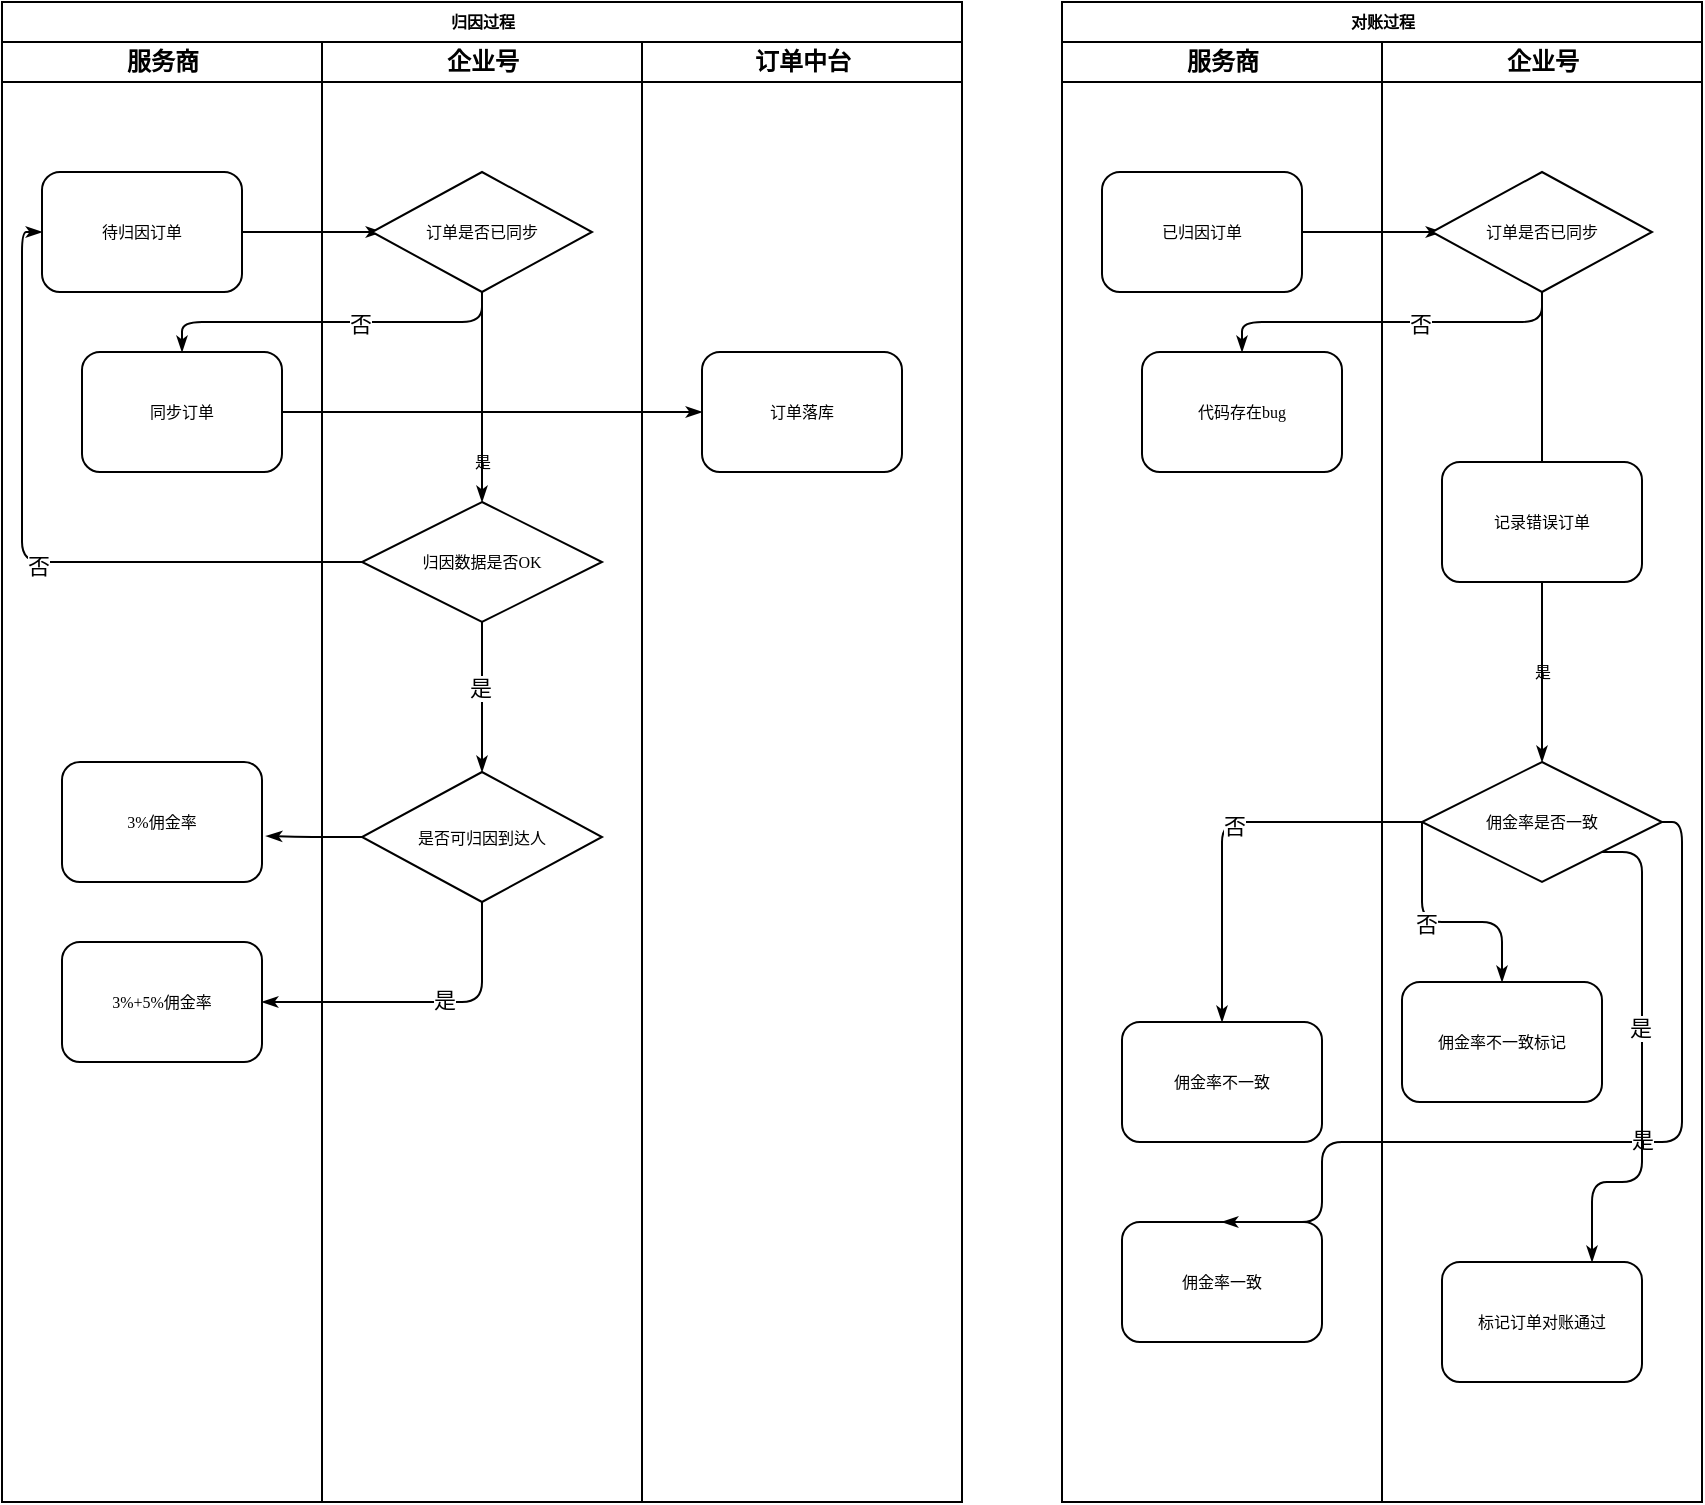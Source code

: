 <mxfile version="14.1.2" type="github">
  <diagram name="Page-1" id="74e2e168-ea6b-b213-b513-2b3c1d86103e">
    <mxGraphModel dx="1382" dy="771" grid="1" gridSize="10" guides="1" tooltips="1" connect="1" arrows="1" fold="1" page="1" pageScale="1" pageWidth="1100" pageHeight="850" background="#ffffff" math="0" shadow="0">
      <root>
        <mxCell id="0" />
        <mxCell id="1" parent="0" />
        <mxCell id="77e6c97f196da883-1" value="归因过程" style="swimlane;html=1;childLayout=stackLayout;startSize=20;rounded=0;shadow=0;labelBackgroundColor=none;strokeWidth=1;fontFamily=Verdana;fontSize=8;align=center;" parent="1" vertex="1">
          <mxGeometry x="70" y="40" width="480" height="750" as="geometry" />
        </mxCell>
        <mxCell id="77e6c97f196da883-2" value="服务商" style="swimlane;html=1;startSize=20;" parent="77e6c97f196da883-1" vertex="1">
          <mxGeometry y="20" width="160" height="730" as="geometry" />
        </mxCell>
        <mxCell id="77e6c97f196da883-8" value="待归因订单" style="rounded=1;whiteSpace=wrap;html=1;shadow=0;labelBackgroundColor=none;strokeWidth=1;fontFamily=Verdana;fontSize=8;align=center;" parent="77e6c97f196da883-2" vertex="1">
          <mxGeometry x="20" y="65" width="100" height="60" as="geometry" />
        </mxCell>
        <mxCell id="77e6c97f196da883-9" value="同步订单" style="rounded=1;whiteSpace=wrap;html=1;shadow=0;labelBackgroundColor=none;strokeWidth=1;fontFamily=Verdana;fontSize=8;align=center;" parent="77e6c97f196da883-2" vertex="1">
          <mxGeometry x="40" y="155" width="100" height="60" as="geometry" />
        </mxCell>
        <mxCell id="77e6c97f196da883-10" value="3%佣金率" style="rounded=1;whiteSpace=wrap;html=1;shadow=0;labelBackgroundColor=none;strokeWidth=1;fontFamily=Verdana;fontSize=8;align=center;" parent="77e6c97f196da883-2" vertex="1">
          <mxGeometry x="30" y="360" width="100" height="60" as="geometry" />
        </mxCell>
        <mxCell id="EeeDL6lvA0u4-PMoKnFE-4" value="3%+5%佣金率" style="rounded=1;whiteSpace=wrap;html=1;shadow=0;labelBackgroundColor=none;strokeWidth=1;fontFamily=Verdana;fontSize=8;align=center;" vertex="1" parent="77e6c97f196da883-2">
          <mxGeometry x="30" y="450" width="100" height="60" as="geometry" />
        </mxCell>
        <mxCell id="77e6c97f196da883-26" style="edgeStyle=orthogonalEdgeStyle;rounded=1;html=1;labelBackgroundColor=none;startArrow=none;startFill=0;startSize=5;endArrow=classicThin;endFill=1;endSize=5;jettySize=auto;orthogonalLoop=1;strokeWidth=1;fontFamily=Verdana;fontSize=8" parent="77e6c97f196da883-1" source="77e6c97f196da883-8" edge="1">
          <mxGeometry relative="1" as="geometry">
            <mxPoint x="190" y="115" as="targetPoint" />
          </mxGeometry>
        </mxCell>
        <mxCell id="77e6c97f196da883-27" style="edgeStyle=orthogonalEdgeStyle;rounded=1;html=1;labelBackgroundColor=none;startArrow=none;startFill=0;startSize=5;endArrow=classicThin;endFill=1;endSize=5;jettySize=auto;orthogonalLoop=1;strokeWidth=1;fontFamily=Verdana;fontSize=8;exitX=0.5;exitY=1;exitDx=0;exitDy=0;" parent="77e6c97f196da883-1" source="889Ckh-F-cLSvllYCXN9-1" target="77e6c97f196da883-9" edge="1">
          <mxGeometry relative="1" as="geometry">
            <Array as="points">
              <mxPoint x="240" y="160" />
              <mxPoint x="90" y="160" />
            </Array>
            <mxPoint x="240" y="145" as="sourcePoint" />
          </mxGeometry>
        </mxCell>
        <mxCell id="889Ckh-F-cLSvllYCXN9-2" value="否" style="edgeLabel;html=1;align=center;verticalAlign=middle;resizable=0;points=[];" parent="77e6c97f196da883-27" vertex="1" connectable="0">
          <mxGeometry x="-0.15" y="1" relative="1" as="geometry">
            <mxPoint as="offset" />
          </mxGeometry>
        </mxCell>
        <mxCell id="77e6c97f196da883-28" style="edgeStyle=orthogonalEdgeStyle;rounded=1;html=1;labelBackgroundColor=none;startArrow=none;startFill=0;startSize=5;endArrow=classicThin;endFill=1;endSize=5;jettySize=auto;orthogonalLoop=1;strokeWidth=1;fontFamily=Verdana;fontSize=8" parent="77e6c97f196da883-1" source="77e6c97f196da883-9" target="77e6c97f196da883-12" edge="1">
          <mxGeometry relative="1" as="geometry" />
        </mxCell>
        <mxCell id="77e6c97f196da883-30" style="edgeStyle=orthogonalEdgeStyle;rounded=1;html=1;labelBackgroundColor=none;startArrow=none;startFill=0;startSize=5;endArrow=classicThin;endFill=1;endSize=5;jettySize=auto;orthogonalLoop=1;strokeWidth=1;fontFamily=Verdana;fontSize=8;entryX=0;entryY=0.5;entryDx=0;entryDy=0;" parent="77e6c97f196da883-1" source="77e6c97f196da883-13" target="77e6c97f196da883-8" edge="1">
          <mxGeometry relative="1" as="geometry">
            <Array as="points">
              <mxPoint x="10" y="280" />
              <mxPoint x="10" y="115" />
            </Array>
          </mxGeometry>
        </mxCell>
        <mxCell id="EeeDL6lvA0u4-PMoKnFE-1" value="否" style="edgeLabel;html=1;align=center;verticalAlign=middle;resizable=0;points=[];" vertex="1" connectable="0" parent="77e6c97f196da883-30">
          <mxGeometry x="-0.058" y="2" relative="1" as="geometry">
            <mxPoint as="offset" />
          </mxGeometry>
        </mxCell>
        <mxCell id="77e6c97f196da883-3" value="企业号" style="swimlane;html=1;startSize=20;" parent="77e6c97f196da883-1" vertex="1">
          <mxGeometry x="160" y="20" width="160" height="730" as="geometry" />
        </mxCell>
        <mxCell id="889Ckh-F-cLSvllYCXN9-1" value="订单是否已同步" style="rhombus;whiteSpace=wrap;html=1;rounded=0;shadow=0;labelBackgroundColor=none;strokeWidth=1;fontFamily=Verdana;fontSize=8;align=center;" parent="77e6c97f196da883-3" vertex="1">
          <mxGeometry x="25" y="65" width="110" height="60" as="geometry" />
        </mxCell>
        <mxCell id="77e6c97f196da883-13" value="归因数据是否OK" style="rhombus;whiteSpace=wrap;html=1;rounded=0;shadow=0;labelBackgroundColor=none;strokeWidth=1;fontFamily=Verdana;fontSize=8;align=center;" parent="77e6c97f196da883-3" vertex="1">
          <mxGeometry x="20" y="230" width="120" height="60" as="geometry" />
        </mxCell>
        <mxCell id="889Ckh-F-cLSvllYCXN9-3" value="是" style="edgeStyle=orthogonalEdgeStyle;rounded=1;html=1;labelBackgroundColor=none;startArrow=none;startFill=0;startSize=5;endArrow=classicThin;endFill=1;endSize=5;jettySize=auto;orthogonalLoop=1;strokeWidth=1;fontFamily=Verdana;fontSize=8;exitX=0.5;exitY=1;exitDx=0;exitDy=0;entryX=0.5;entryY=0;entryDx=0;entryDy=0;" parent="77e6c97f196da883-3" source="889Ckh-F-cLSvllYCXN9-1" target="77e6c97f196da883-13" edge="1">
          <mxGeometry x="0.619" relative="1" as="geometry">
            <mxPoint x="-10" y="320" as="sourcePoint" />
            <mxPoint x="220" y="320" as="targetPoint" />
            <mxPoint as="offset" />
          </mxGeometry>
        </mxCell>
        <mxCell id="77e6c97f196da883-16" value="是否可归因到达人" style="rhombus;whiteSpace=wrap;html=1;rounded=0;shadow=0;labelBackgroundColor=none;strokeWidth=1;fontFamily=Verdana;fontSize=8;align=center;" parent="77e6c97f196da883-3" vertex="1">
          <mxGeometry x="20" y="365" width="120" height="65" as="geometry" />
        </mxCell>
        <mxCell id="77e6c97f196da883-33" style="edgeStyle=orthogonalEdgeStyle;rounded=1;html=1;labelBackgroundColor=none;startArrow=none;startFill=0;startSize=5;endArrow=classicThin;endFill=1;endSize=5;jettySize=auto;orthogonalLoop=1;strokeWidth=1;fontFamily=Verdana;fontSize=8;exitX=0.5;exitY=1;exitDx=0;exitDy=0;entryX=0.5;entryY=0;entryDx=0;entryDy=0;" parent="77e6c97f196da883-3" source="77e6c97f196da883-13" target="77e6c97f196da883-16" edge="1">
          <mxGeometry relative="1" as="geometry">
            <mxPoint x="80" y="420" as="targetPoint" />
          </mxGeometry>
        </mxCell>
        <mxCell id="EeeDL6lvA0u4-PMoKnFE-2" value="是" style="edgeLabel;html=1;align=center;verticalAlign=middle;resizable=0;points=[];" vertex="1" connectable="0" parent="77e6c97f196da883-33">
          <mxGeometry x="-0.136" y="-1" relative="1" as="geometry">
            <mxPoint as="offset" />
          </mxGeometry>
        </mxCell>
        <mxCell id="77e6c97f196da883-4" value="订单中台" style="swimlane;html=1;startSize=20;" parent="77e6c97f196da883-1" vertex="1">
          <mxGeometry x="320" y="20" width="160" height="730" as="geometry" />
        </mxCell>
        <mxCell id="77e6c97f196da883-12" value="订单落库" style="rounded=1;whiteSpace=wrap;html=1;shadow=0;labelBackgroundColor=none;strokeWidth=1;fontFamily=Verdana;fontSize=8;align=center;" parent="77e6c97f196da883-4" vertex="1">
          <mxGeometry x="30" y="155" width="100" height="60" as="geometry" />
        </mxCell>
        <mxCell id="77e6c97f196da883-35" style="edgeStyle=orthogonalEdgeStyle;rounded=1;html=1;labelBackgroundColor=none;startArrow=none;startFill=0;startSize=5;endArrow=classicThin;endFill=1;endSize=5;jettySize=auto;orthogonalLoop=1;strokeWidth=1;fontFamily=Verdana;fontSize=8;exitX=0;exitY=0.5;exitDx=0;exitDy=0;entryX=1.02;entryY=0.617;entryDx=0;entryDy=0;entryPerimeter=0;" parent="77e6c97f196da883-1" source="77e6c97f196da883-16" target="77e6c97f196da883-10" edge="1">
          <mxGeometry relative="1" as="geometry" />
        </mxCell>
        <mxCell id="EeeDL6lvA0u4-PMoKnFE-6" style="edgeStyle=orthogonalEdgeStyle;rounded=1;html=1;labelBackgroundColor=none;startArrow=none;startFill=0;startSize=5;endArrow=classicThin;endFill=1;endSize=5;jettySize=auto;orthogonalLoop=1;strokeWidth=1;fontFamily=Verdana;fontSize=8;exitX=0.5;exitY=1;exitDx=0;exitDy=0;entryX=1;entryY=0.5;entryDx=0;entryDy=0;" edge="1" parent="77e6c97f196da883-1" source="77e6c97f196da883-16" target="EeeDL6lvA0u4-PMoKnFE-4">
          <mxGeometry relative="1" as="geometry">
            <mxPoint x="220" y="490" as="sourcePoint" />
            <mxPoint x="220" y="565" as="targetPoint" />
          </mxGeometry>
        </mxCell>
        <mxCell id="EeeDL6lvA0u4-PMoKnFE-7" value="是" style="edgeLabel;html=1;align=center;verticalAlign=middle;resizable=0;points=[];" vertex="1" connectable="0" parent="EeeDL6lvA0u4-PMoKnFE-6">
          <mxGeometry x="-0.136" y="-1" relative="1" as="geometry">
            <mxPoint as="offset" />
          </mxGeometry>
        </mxCell>
        <mxCell id="EeeDL6lvA0u4-PMoKnFE-8" value="对账过程" style="swimlane;html=1;childLayout=stackLayout;startSize=20;rounded=0;shadow=0;labelBackgroundColor=none;strokeWidth=1;fontFamily=Verdana;fontSize=8;align=center;" vertex="1" parent="1">
          <mxGeometry x="600" y="40" width="320" height="750" as="geometry" />
        </mxCell>
        <mxCell id="EeeDL6lvA0u4-PMoKnFE-9" value="服务商" style="swimlane;html=1;startSize=20;" vertex="1" parent="EeeDL6lvA0u4-PMoKnFE-8">
          <mxGeometry y="20" width="160" height="730" as="geometry" />
        </mxCell>
        <mxCell id="EeeDL6lvA0u4-PMoKnFE-10" value="已归因订单" style="rounded=1;whiteSpace=wrap;html=1;shadow=0;labelBackgroundColor=none;strokeWidth=1;fontFamily=Verdana;fontSize=8;align=center;" vertex="1" parent="EeeDL6lvA0u4-PMoKnFE-9">
          <mxGeometry x="20" y="65" width="100" height="60" as="geometry" />
        </mxCell>
        <mxCell id="EeeDL6lvA0u4-PMoKnFE-11" value="代码存在bug" style="rounded=1;whiteSpace=wrap;html=1;shadow=0;labelBackgroundColor=none;strokeWidth=1;fontFamily=Verdana;fontSize=8;align=center;" vertex="1" parent="EeeDL6lvA0u4-PMoKnFE-9">
          <mxGeometry x="40" y="155" width="100" height="60" as="geometry" />
        </mxCell>
        <mxCell id="EeeDL6lvA0u4-PMoKnFE-12" value="佣金率不一致" style="rounded=1;whiteSpace=wrap;html=1;shadow=0;labelBackgroundColor=none;strokeWidth=1;fontFamily=Verdana;fontSize=8;align=center;" vertex="1" parent="EeeDL6lvA0u4-PMoKnFE-9">
          <mxGeometry x="30" y="490" width="100" height="60" as="geometry" />
        </mxCell>
        <mxCell id="EeeDL6lvA0u4-PMoKnFE-35" value="佣金率一致" style="rounded=1;whiteSpace=wrap;html=1;shadow=0;labelBackgroundColor=none;strokeWidth=1;fontFamily=Verdana;fontSize=8;align=center;" vertex="1" parent="EeeDL6lvA0u4-PMoKnFE-9">
          <mxGeometry x="30" y="590" width="100" height="60" as="geometry" />
        </mxCell>
        <mxCell id="EeeDL6lvA0u4-PMoKnFE-14" style="edgeStyle=orthogonalEdgeStyle;rounded=1;html=1;labelBackgroundColor=none;startArrow=none;startFill=0;startSize=5;endArrow=classicThin;endFill=1;endSize=5;jettySize=auto;orthogonalLoop=1;strokeWidth=1;fontFamily=Verdana;fontSize=8" edge="1" parent="EeeDL6lvA0u4-PMoKnFE-8" source="EeeDL6lvA0u4-PMoKnFE-10">
          <mxGeometry relative="1" as="geometry">
            <mxPoint x="190" y="115" as="targetPoint" />
          </mxGeometry>
        </mxCell>
        <mxCell id="EeeDL6lvA0u4-PMoKnFE-15" style="edgeStyle=orthogonalEdgeStyle;rounded=1;html=1;labelBackgroundColor=none;startArrow=none;startFill=0;startSize=5;endArrow=classicThin;endFill=1;endSize=5;jettySize=auto;orthogonalLoop=1;strokeWidth=1;fontFamily=Verdana;fontSize=8;exitX=0.5;exitY=1;exitDx=0;exitDy=0;" edge="1" parent="EeeDL6lvA0u4-PMoKnFE-8" source="EeeDL6lvA0u4-PMoKnFE-21" target="EeeDL6lvA0u4-PMoKnFE-11">
          <mxGeometry relative="1" as="geometry">
            <Array as="points">
              <mxPoint x="240" y="160" />
              <mxPoint x="90" y="160" />
            </Array>
            <mxPoint x="240" y="145" as="sourcePoint" />
          </mxGeometry>
        </mxCell>
        <mxCell id="EeeDL6lvA0u4-PMoKnFE-16" value="否" style="edgeLabel;html=1;align=center;verticalAlign=middle;resizable=0;points=[];" vertex="1" connectable="0" parent="EeeDL6lvA0u4-PMoKnFE-15">
          <mxGeometry x="-0.15" y="1" relative="1" as="geometry">
            <mxPoint as="offset" />
          </mxGeometry>
        </mxCell>
        <mxCell id="EeeDL6lvA0u4-PMoKnFE-18" style="edgeStyle=orthogonalEdgeStyle;rounded=1;html=1;labelBackgroundColor=none;startArrow=none;startFill=0;startSize=5;endArrow=classicThin;endFill=1;endSize=5;jettySize=auto;orthogonalLoop=1;strokeWidth=1;fontFamily=Verdana;fontSize=8;entryX=0.5;entryY=0;entryDx=0;entryDy=0;" edge="1" parent="EeeDL6lvA0u4-PMoKnFE-8" source="EeeDL6lvA0u4-PMoKnFE-22" target="EeeDL6lvA0u4-PMoKnFE-12">
          <mxGeometry relative="1" as="geometry">
            <Array as="points">
              <mxPoint x="80" y="410" />
            </Array>
          </mxGeometry>
        </mxCell>
        <mxCell id="EeeDL6lvA0u4-PMoKnFE-19" value="否" style="edgeLabel;html=1;align=center;verticalAlign=middle;resizable=0;points=[];" vertex="1" connectable="0" parent="EeeDL6lvA0u4-PMoKnFE-18">
          <mxGeometry x="-0.058" y="2" relative="1" as="geometry">
            <mxPoint as="offset" />
          </mxGeometry>
        </mxCell>
        <mxCell id="EeeDL6lvA0u4-PMoKnFE-37" style="edgeStyle=orthogonalEdgeStyle;rounded=1;html=1;labelBackgroundColor=none;startArrow=none;startFill=0;startSize=5;endArrow=classicThin;endFill=1;endSize=5;jettySize=auto;orthogonalLoop=1;strokeWidth=1;fontFamily=Verdana;fontSize=8;exitX=1;exitY=0.5;exitDx=0;exitDy=0;entryX=0.5;entryY=0;entryDx=0;entryDy=0;" edge="1" parent="EeeDL6lvA0u4-PMoKnFE-8" source="EeeDL6lvA0u4-PMoKnFE-22" target="EeeDL6lvA0u4-PMoKnFE-35">
          <mxGeometry relative="1" as="geometry">
            <mxPoint x="275" y="640" as="targetPoint" />
            <mxPoint x="310" y="420" as="sourcePoint" />
            <Array as="points">
              <mxPoint x="310" y="410" />
              <mxPoint x="310" y="570" />
              <mxPoint x="130" y="570" />
              <mxPoint x="130" y="610" />
            </Array>
          </mxGeometry>
        </mxCell>
        <mxCell id="EeeDL6lvA0u4-PMoKnFE-38" value="是" style="edgeLabel;html=1;align=center;verticalAlign=middle;resizable=0;points=[];" vertex="1" connectable="0" parent="EeeDL6lvA0u4-PMoKnFE-37">
          <mxGeometry x="-0.136" y="-1" relative="1" as="geometry">
            <mxPoint as="offset" />
          </mxGeometry>
        </mxCell>
        <mxCell id="EeeDL6lvA0u4-PMoKnFE-20" value="企业号" style="swimlane;html=1;startSize=20;" vertex="1" parent="EeeDL6lvA0u4-PMoKnFE-8">
          <mxGeometry x="160" y="20" width="160" height="730" as="geometry" />
        </mxCell>
        <mxCell id="EeeDL6lvA0u4-PMoKnFE-21" value="订单是否已同步" style="rhombus;whiteSpace=wrap;html=1;rounded=0;shadow=0;labelBackgroundColor=none;strokeWidth=1;fontFamily=Verdana;fontSize=8;align=center;" vertex="1" parent="EeeDL6lvA0u4-PMoKnFE-20">
          <mxGeometry x="25" y="65" width="110" height="60" as="geometry" />
        </mxCell>
        <mxCell id="EeeDL6lvA0u4-PMoKnFE-22" value="佣金率是否一致" style="rhombus;whiteSpace=wrap;html=1;rounded=0;shadow=0;labelBackgroundColor=none;strokeWidth=1;fontFamily=Verdana;fontSize=8;align=center;" vertex="1" parent="EeeDL6lvA0u4-PMoKnFE-20">
          <mxGeometry x="20" y="360" width="120" height="60" as="geometry" />
        </mxCell>
        <mxCell id="EeeDL6lvA0u4-PMoKnFE-23" value="是" style="edgeStyle=orthogonalEdgeStyle;rounded=1;html=1;labelBackgroundColor=none;startArrow=none;startFill=0;startSize=5;endArrow=classicThin;endFill=1;endSize=5;jettySize=auto;orthogonalLoop=1;strokeWidth=1;fontFamily=Verdana;fontSize=8;exitX=0.5;exitY=1;exitDx=0;exitDy=0;entryX=0.5;entryY=0;entryDx=0;entryDy=0;" edge="1" parent="EeeDL6lvA0u4-PMoKnFE-20" source="EeeDL6lvA0u4-PMoKnFE-21" target="EeeDL6lvA0u4-PMoKnFE-22">
          <mxGeometry x="0.619" relative="1" as="geometry">
            <mxPoint x="-10" y="320" as="sourcePoint" />
            <mxPoint x="220" y="320" as="targetPoint" />
            <mxPoint as="offset" />
          </mxGeometry>
        </mxCell>
        <mxCell id="EeeDL6lvA0u4-PMoKnFE-13" value="佣金率不一致标记" style="rounded=1;whiteSpace=wrap;html=1;shadow=0;labelBackgroundColor=none;strokeWidth=1;fontFamily=Verdana;fontSize=8;align=center;" vertex="1" parent="EeeDL6lvA0u4-PMoKnFE-20">
          <mxGeometry x="10" y="470" width="100" height="60" as="geometry" />
        </mxCell>
        <mxCell id="EeeDL6lvA0u4-PMoKnFE-30" style="edgeStyle=orthogonalEdgeStyle;rounded=1;html=1;labelBackgroundColor=none;startArrow=none;startFill=0;startSize=5;endArrow=classicThin;endFill=1;endSize=5;jettySize=auto;orthogonalLoop=1;strokeWidth=1;fontFamily=Verdana;fontSize=8;exitX=0;exitY=0.5;exitDx=0;exitDy=0;entryX=0.5;entryY=0;entryDx=0;entryDy=0;" edge="1" parent="EeeDL6lvA0u4-PMoKnFE-20" source="EeeDL6lvA0u4-PMoKnFE-22" target="EeeDL6lvA0u4-PMoKnFE-13">
          <mxGeometry relative="1" as="geometry">
            <mxPoint x="80" y="560" as="sourcePoint" />
            <mxPoint x="60" y="675" as="targetPoint" />
            <Array as="points">
              <mxPoint x="20" y="440" />
              <mxPoint x="60" y="440" />
            </Array>
          </mxGeometry>
        </mxCell>
        <mxCell id="EeeDL6lvA0u4-PMoKnFE-31" value="否" style="edgeLabel;html=1;align=center;verticalAlign=middle;resizable=0;points=[];" vertex="1" connectable="0" parent="EeeDL6lvA0u4-PMoKnFE-30">
          <mxGeometry x="-0.136" y="-1" relative="1" as="geometry">
            <mxPoint as="offset" />
          </mxGeometry>
        </mxCell>
        <mxCell id="EeeDL6lvA0u4-PMoKnFE-33" value="标记订单对账通过" style="rounded=1;whiteSpace=wrap;html=1;shadow=0;labelBackgroundColor=none;strokeWidth=1;fontFamily=Verdana;fontSize=8;align=center;" vertex="1" parent="EeeDL6lvA0u4-PMoKnFE-20">
          <mxGeometry x="30" y="610" width="100" height="60" as="geometry" />
        </mxCell>
        <mxCell id="EeeDL6lvA0u4-PMoKnFE-25" style="edgeStyle=orthogonalEdgeStyle;rounded=1;html=1;labelBackgroundColor=none;startArrow=none;startFill=0;startSize=5;endArrow=classicThin;endFill=1;endSize=5;jettySize=auto;orthogonalLoop=1;strokeWidth=1;fontFamily=Verdana;fontSize=8;exitX=1;exitY=1;exitDx=0;exitDy=0;entryX=0.75;entryY=0;entryDx=0;entryDy=0;" edge="1" parent="EeeDL6lvA0u4-PMoKnFE-20" source="EeeDL6lvA0u4-PMoKnFE-22" target="EeeDL6lvA0u4-PMoKnFE-33">
          <mxGeometry relative="1" as="geometry">
            <mxPoint x="80" y="495" as="targetPoint" />
            <Array as="points">
              <mxPoint x="130" y="405" />
              <mxPoint x="130" y="570" />
              <mxPoint x="105" y="570" />
            </Array>
          </mxGeometry>
        </mxCell>
        <mxCell id="EeeDL6lvA0u4-PMoKnFE-26" value="是" style="edgeLabel;html=1;align=center;verticalAlign=middle;resizable=0;points=[];" vertex="1" connectable="0" parent="EeeDL6lvA0u4-PMoKnFE-25">
          <mxGeometry x="-0.136" y="-1" relative="1" as="geometry">
            <mxPoint as="offset" />
          </mxGeometry>
        </mxCell>
        <mxCell id="EeeDL6lvA0u4-PMoKnFE-34" value="记录错误订单" style="rounded=1;whiteSpace=wrap;html=1;shadow=0;labelBackgroundColor=none;strokeWidth=1;fontFamily=Verdana;fontSize=8;align=center;" vertex="1" parent="EeeDL6lvA0u4-PMoKnFE-20">
          <mxGeometry x="30" y="210" width="100" height="60" as="geometry" />
        </mxCell>
      </root>
    </mxGraphModel>
  </diagram>
</mxfile>
